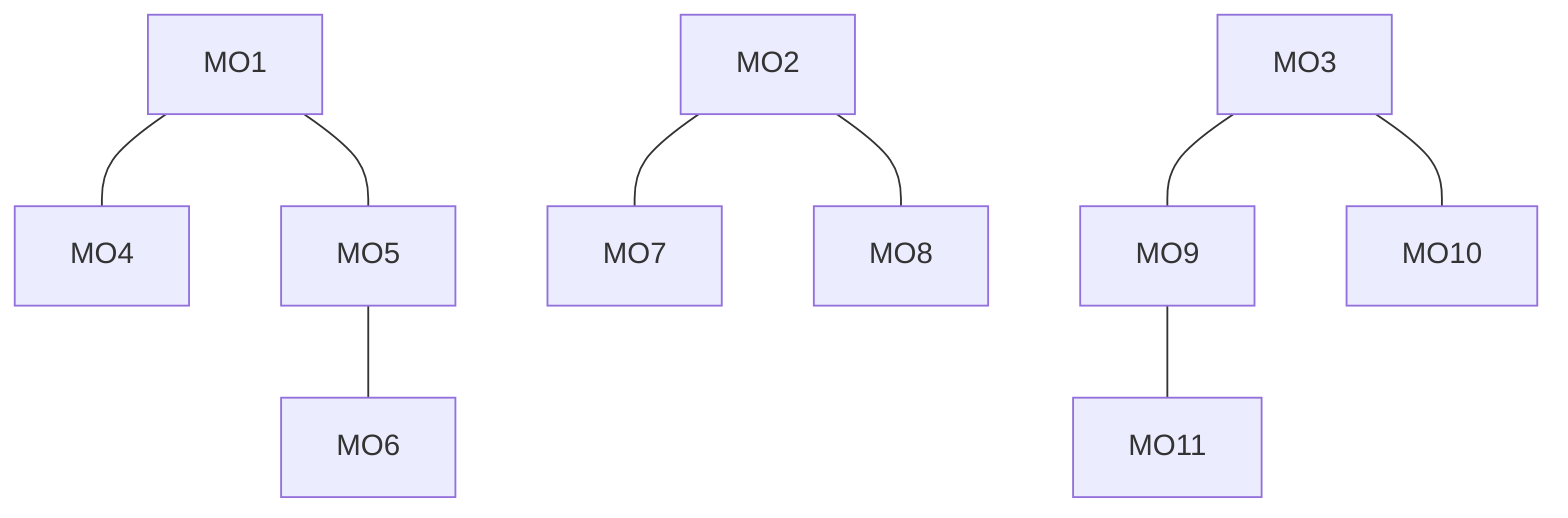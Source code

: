 graph TB
    MO1 --- MO4
    MO1 --- MO5
    MO5 --- MO6
    MO2 --- MO7
    MO2 --- MO8
    MO3 --- MO9
    MO3 --- MO10
    MO9 --- MO11